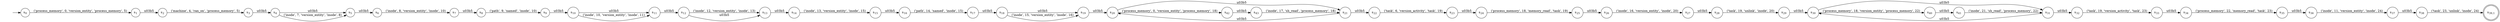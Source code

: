 digraph NFA {
    rankdir = LR;
    I [style = invis];
    I -> S0;
    S0 [label = <s<sub>0</sub>>, shape = circle];
    S1 [label = <s<sub>1</sub>>, shape = circle];
    S2 [label = <s<sub>2</sub>>, shape = circle];
    S3 [label = <s<sub>3</sub>>, shape = circle];
    S4 [label = <s<sub>4</sub>>, shape = circle];
    S5 [label = <s<sub>5</sub>>, shape = circle];
    S6 [label = <s<sub>6</sub>>, shape = circle];
    S7 [label = <s<sub>7</sub>>, shape = circle];
    S8 [label = <s<sub>8</sub>>, shape = circle];
    S9 [label = <s<sub>9</sub>>, shape = circle];
    S10 [label = <s<sub>10</sub>>, shape = circle];
    S11 [label = <s<sub>11</sub>>, shape = circle];
    S12 [label = <s<sub>12</sub>>, shape = circle];
    S13 [label = <s<sub>13</sub>>, shape = circle];
    S14 [label = <s<sub>14</sub>>, shape = circle];
    S15 [label = <s<sub>15</sub>>, shape = circle];
    S16 [label = <s<sub>16</sub>>, shape = circle];
    S17 [label = <s<sub>17</sub>>, shape = circle];
    S18 [label = <s<sub>18</sub>>, shape = circle];
    S19 [label = <s<sub>19</sub>>, shape = circle];
    S20 [label = <s<sub>20</sub>>, shape = circle];
    S21 [label = <s<sub>21</sub>>, shape = circle];
    S21 -> S20 [label = "\u03b5"];
    S22 [label = <s<sub>22</sub>>, shape = circle];
    S23 [label = <s<sub>23</sub>>, shape = circle];
    S24 [label = <s<sub>24</sub>>, shape = circle];
    S25 [label = <s<sub>25</sub>>, shape = circle];
    S26 [label = <s<sub>26</sub>>, shape = circle];
    S27 [label = <s<sub>27</sub>>, shape = circle];
    S28 [label = <s<sub>28</sub>>, shape = circle];
    S29 [label = <s<sub>29</sub>>, shape = circle];
    S30 [label = <s<sub>30</sub>>, shape = circle];
    S31 [label = <s<sub>31</sub>>, shape = circle];
    S31 -> S30 [label = "\u03b5"];
    S32 [label = <s<sub>32</sub>>, shape = circle];
    S33 [label = <s<sub>33</sub>>, shape = circle];
    S34 [label = <s<sub>34</sub>>, shape = circle];
    S35 [label = <s<sub>35</sub>>, shape = circle];
    S36 [label = <s<sub>36</sub>>, shape = circle];
    S37 [label = <s<sub>37</sub>>, shape = circle];
    S38 [label = <s<sub>38</sub>>, shape = circle];
    S39 [label = <s<sub>39,1</sub>>, shape = circle, peripheries = 2];
    S38 -> S39 [label = "('task', 23, 'unlink', 'inode', 24)"];
    S37 -> S38 [label = "\u03b5"];
    S36 -> S37 [label = "('inode', 11, 'version_entity', 'inode', 24)"];
    S35 -> S36 [label = "\u03b5"];
    S34 -> S35 [label = "('process_memory', 22, 'memory_read', 'task', 23)"];
    S33 -> S34 [label = "\u03b5"];
    S32 -> S33 [label = "('task', 19, 'version_activity', 'task', 23)"];
    S31 -> S32 [label = "\u03b5"];
    S30 -> S31 [label = "\u03b5"];
    S40 [label = <s<sub>40</sub>>, shape = circle];
    S41 [label = <s<sub>41</sub>>, shape = circle];
    S41 -> S31 [label = "('inode', 21, 'sh_read', 'process_memory', 22)"];
    S40 -> S41 [label = "\u03b5"];
    S30 -> S40 [label = "('process_memory', 18, 'version_entity', 'process_memory', 22)"];
    S29 -> S30 [label = "\u03b5"];
    S28 -> S29 [label = "('task', 19, 'unlink', 'inode', 20)"];
    S27 -> S28 [label = "\u03b5"];
    S26 -> S27 [label = "('inode', 16, 'version_entity', 'inode', 20)"];
    S25 -> S26 [label = "\u03b5"];
    S24 -> S25 [label = "('process_memory', 18, 'memory_read', 'task', 19)"];
    S23 -> S24 [label = "\u03b5"];
    S22 -> S23 [label = "('task', 6, 'version_activity', 'task', 19)"];
    S21 -> S22 [label = "\u03b5"];
    S20 -> S21 [label = "\u03b5"];
    S42 [label = <s<sub>42</sub>>, shape = circle];
    S43 [label = <s<sub>43</sub>>, shape = circle];
    S43 -> S21 [label = "('inode', 17, 'sh_read', 'process_memory', 18)"];
    S42 -> S43 [label = "\u03b5"];
    S20 -> S42 [label = "('process_memory', 0, 'version_entity', 'process_memory', 18)"];
    S19 -> S20 [label = "\u03b5"];
    S18 -> S19 [label = "\u03b5"];
    S18 -> S19 [label = "('inode', 15, 'version_entity', 'inode', 16)"];
    S17 -> S18 [label = "\u03b5"];
    S16 -> S17 [label = "('path', 14, 'named', 'inode', 15)"];
    S15 -> S16 [label = "\u03b5"];
    S14 -> S15 [label = "('inode', 13, 'version_entity', 'inode', 15)"];
    S13 -> S14 [label = "\u03b5"];
    S12 -> S13 [label = "('inode', 12, 'version_entity', 'inode', 13)"];
    S12 -> S13 [label = "\u03b5"];
    S11 -> S12 [label = "\u03b5"];
    S10 -> S11 [label = "\u03b5"];
    S10 -> S11 [label = "('inode', 10, 'version_entity', 'inode', 11)"];
    S9 -> S10 [label = "\u03b5"];
    S8 -> S9 [label = "('path', 9, 'named', 'inode', 10)"];
    S7 -> S8 [label = "\u03b5"];
    S6 -> S7 [label = "('inode', 8, 'version_entity', 'inode', 10)"];
    S5 -> S6 [label = "\u03b5"];
    S4 -> S5 [label = "\u03b5"];
    S4 -> S5 [label = "('inode', 7, 'version_entity', 'inode', 8)"];
    S3 -> S4 [label = "\u03b5"];
    S2 -> S3 [label = "('machine', 4, 'ran_on', 'process_memory', 5)"];
    S1 -> S2 [label = "\u03b5"];
    S0 -> S1 [label = "('process_memory', 0, 'version_entity', 'process_memory', 5)"];
}
